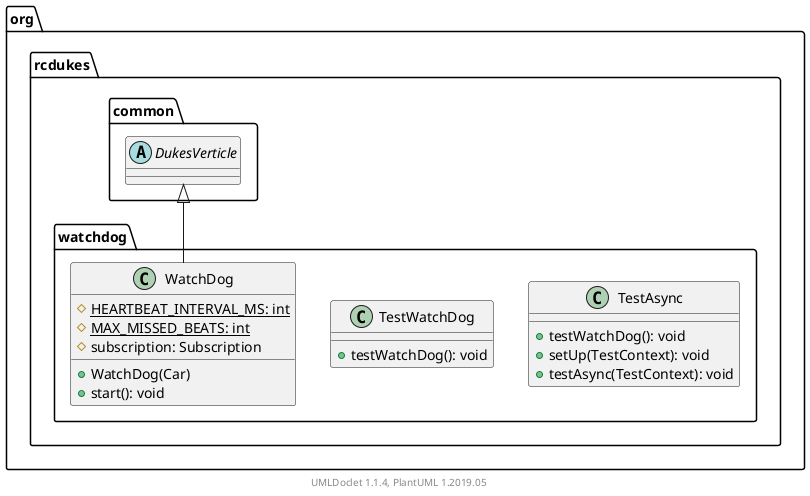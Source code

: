 @startuml

    namespace org.rcdukes.watchdog {

        class TestAsync [[TestAsync.html]] {
            +testWatchDog(): void
            +setUp(TestContext): void
            +testAsync(TestContext): void
        }

        class TestWatchDog [[TestWatchDog.html]] {
            +testWatchDog(): void
        }

        class WatchDog [[WatchDog.html]] {
            {static} #HEARTBEAT_INTERVAL_MS: int
            {static} #MAX_MISSED_BEATS: int
            #subscription: Subscription
            +WatchDog(Car)
            +start(): void
        }

        abstract class org.rcdukes.common.DukesVerticle
        org.rcdukes.common.DukesVerticle <|-- WatchDog

    }


    center footer UMLDoclet 1.1.4, PlantUML 1.2019.05
@enduml
